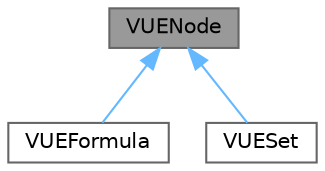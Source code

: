 digraph "VUENode"
{
 // LATEX_PDF_SIZE
  bgcolor="transparent";
  edge [fontname=Helvetica,fontsize=10,labelfontname=Helvetica,labelfontsize=10];
  node [fontname=Helvetica,fontsize=10,shape=box,height=0.2,width=0.4];
  Node1 [id="Node000001",label="VUENode",height=0.2,width=0.4,color="gray40", fillcolor="grey60", style="filled", fontcolor="black",tooltip="Базовый класс для VUEFormula и VUESet, содержащий общие свойства и методы для узлов VUE-карты."];
  Node1 -> Node2 [id="edge1_Node000001_Node000002",dir="back",color="steelblue1",style="solid",tooltip=" "];
  Node2 [id="Node000002",label="VUEFormula",height=0.2,width=0.4,color="gray40", fillcolor="white", style="filled",URL="$classVUEFormula.html",tooltip="Представляет узел формулы в VUE-карте."];
  Node1 -> Node3 [id="edge2_Node000001_Node000003",dir="back",color="steelblue1",style="solid",tooltip=" "];
  Node3 [id="Node000003",label="VUESet",height=0.2,width=0.4,color="gray40", fillcolor="white", style="filled",URL="$classVUESet.html",tooltip="Представляет узел набора формул в VUE-карте."];
}
